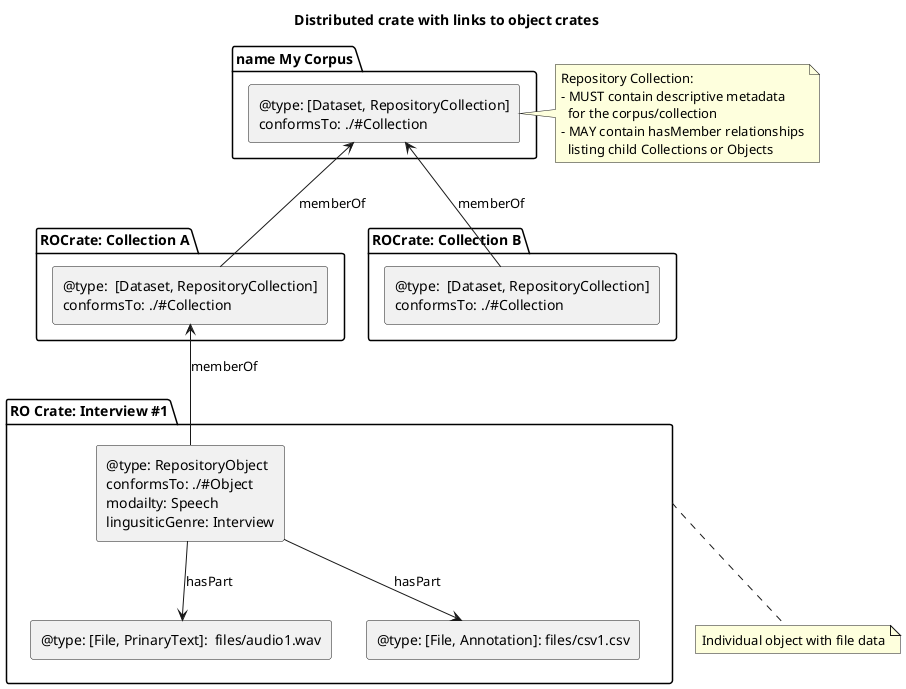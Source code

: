 
@startuml
title: Distributed crate with links to object crates
package "name My Corpus" as mc {
   rectangle "@type: [Dataset, RepositoryCollection]\nconformsTo: ./#Collection" as cc {

   }
}

package "ROCrate: Collection A" as cAc {

   rectangle "@type:  [Dataset, RepositoryCollection]\nconformsTo: ./#Collection" as ca {

   }
  
}


package "ROCrate: Collection B" as cBc {

   rectangle "@type:  [Dataset, RepositoryCollection]\nconformsTo: ./#Collection" as cb {

   }
  
}


package "RO Crate: Interview #1" as ec2 {
  rectangle "@type: RepositoryObject\nconformsTo: ./#Object\nmodailty: Speech\nlingusiticGenre: Interview" as eo1 {

   }
   rectangle "@type: [File, PrinaryText]:  files/audio1.wav" as ea1
   rectangle "@type: [File, Annotation]: files/csv1.csv" as ecsv1
   }



eo1 -down-> ea1 : hasPart
eo1 -down-> ecsv1 : hasPart

eo1 -up-> ca : memberOf
ca -up-> cc : memberOf
cb -up-> cc : memberOf

note right of cc : Repository Collection:\n- MUST contain descriptive metadata\n  for the corpus/collection\n- MAY contain hasMember relationships\n  listing child Collections or Objects

 
note bottom of ec2 : Individual object with file data

@enduml
